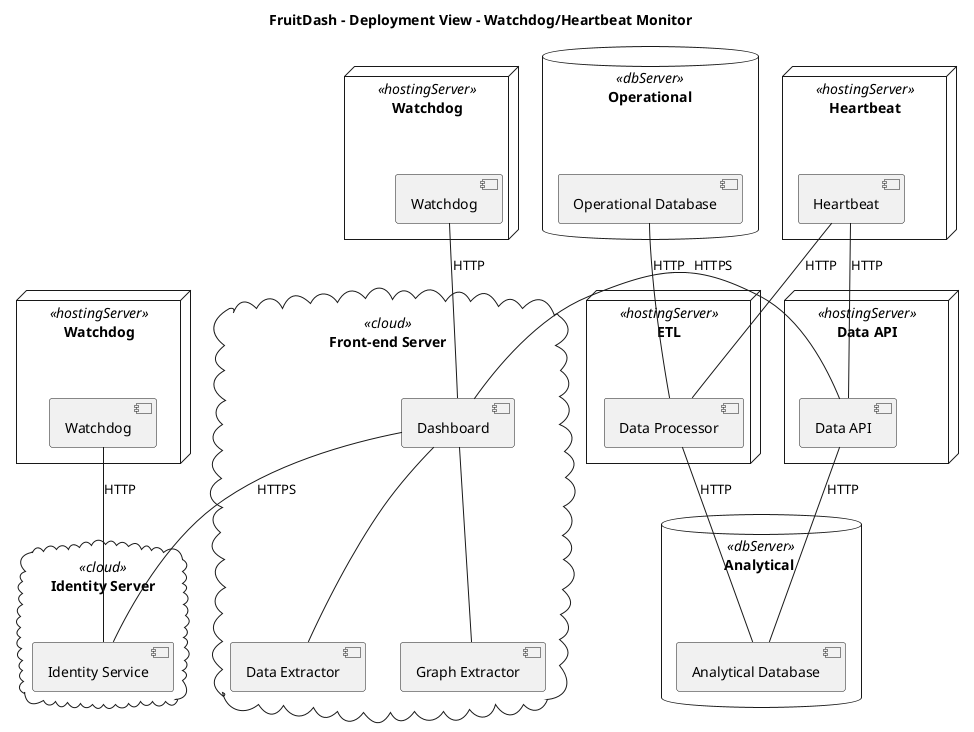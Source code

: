 @startuml
title FruitDash - Deployment View - Watchdog/Heartbeat Monitor

cloud "Front-end Server" as appcloud <<cloud>> {
 [Dashboard] as DASH
 [Data Extractor] as DE
 [Graph Extractor] as GE
}
cloud "Identity Server" as identitycloud <<cloud>> {
 [Identity Service] as IS
}

database "Analytical " as analyticaldb <<dbServer>>  {
 [Analytical Database] as ADB
}
database "Operational" as operationaldb <<dbServer>> {
 [Operational Database] as ODB
}

node "ETL" as transformer <<hostingServer>> {
    [Data Processor] as T
}
node "Data API" as dataapi <<hostingServer>> {
    [Data API] as API
}

node "Heartbeat" as heartbeat <<hostingServer>> {
    [Heartbeat] as HTB
}
node "Watchdog" as watchdog2 <<hostingServer>> {
    [Watchdog] as WTD2
}
node "Watchdog" as watchdog3 <<hostingServer>> {
    [Watchdog] as WTD3
}

' Identity
' API -- IS: HTTPS
DASH -- IS: HTTPS

' Dashboard interactions
DASH -- DE
DASH -- GE
DASH - API: HTTPS
' DASH - ADB: HTTPS

' Data Transformer
ODB -- T: HTTP
T -- ADB: HTTP

' Data sourcing
API -- ADB: HTTP

' Watchdog
WTD2 -- DASH: HTTP
WTD3 -- IS: HTTP

' Heartbeat
HTB -- T: HTTP 
HTB -- API: HTTP

@enduml